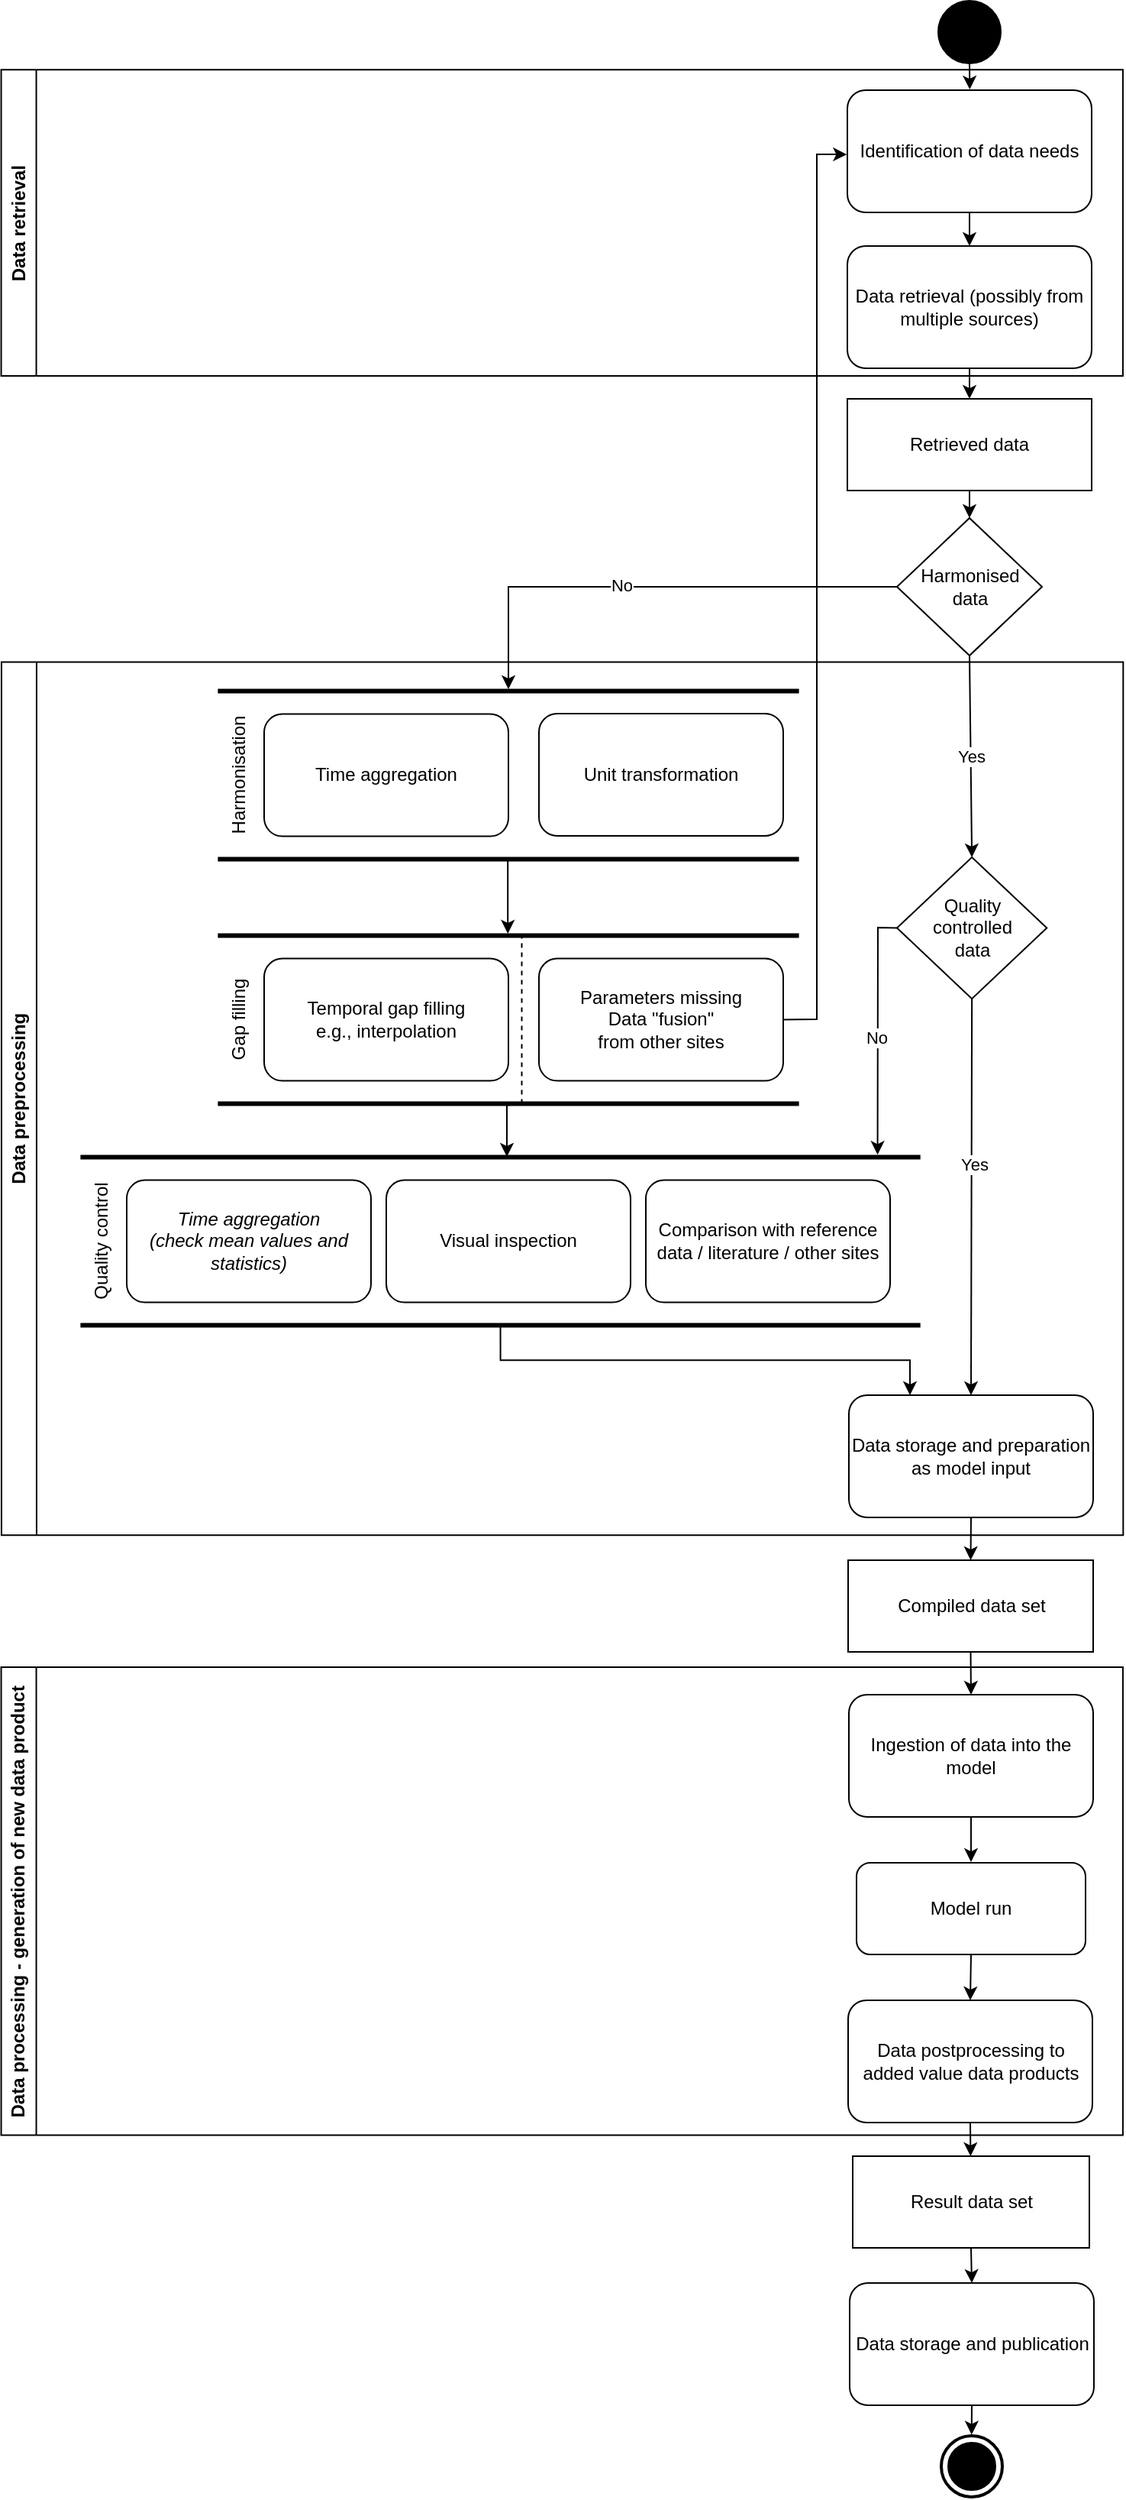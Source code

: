 <mxfile version="21.6.1" type="device">
  <diagram name="Page-1" id="74e2e168-ea6b-b213-b513-2b3c1d86103e">
    <mxGraphModel dx="954" dy="623" grid="1" gridSize="10" guides="1" tooltips="1" connect="1" arrows="1" fold="1" page="1" pageScale="1" pageWidth="1100" pageHeight="850" background="none" math="0" shadow="0">
      <root>
        <mxCell id="0" />
        <mxCell id="1" parent="0" />
        <mxCell id="UPnkIHhBLGjSzcggygLr-9" style="edgeStyle=orthogonalEdgeStyle;rounded=0;orthogonalLoop=1;jettySize=auto;html=1;exitX=0.5;exitY=1;exitDx=0;exitDy=0;entryX=0.501;entryY=-0.006;entryDx=0;entryDy=0;entryPerimeter=0;" parent="1" source="UPnkIHhBLGjSzcggygLr-1" target="UPnkIHhBLGjSzcggygLr-2" edge="1">
          <mxGeometry relative="1" as="geometry">
            <Array as="points" />
          </mxGeometry>
        </mxCell>
        <mxCell id="UPnkIHhBLGjSzcggygLr-1" value="" style="shape=ellipse;html=1;fillColor=strokeColor;strokeWidth=2;verticalLabelPosition=bottom;verticalAlignment=top;perimeter=ellipsePerimeter;" parent="1" vertex="1">
          <mxGeometry x="640" y="20" width="40" height="40" as="geometry" />
        </mxCell>
        <mxCell id="UPnkIHhBLGjSzcggygLr-10" style="edgeStyle=orthogonalEdgeStyle;rounded=0;orthogonalLoop=1;jettySize=auto;html=1;exitX=0.5;exitY=1;exitDx=0;exitDy=0;" parent="1" source="UPnkIHhBLGjSzcggygLr-2" target="UPnkIHhBLGjSzcggygLr-3" edge="1">
          <mxGeometry relative="1" as="geometry" />
        </mxCell>
        <mxCell id="UPnkIHhBLGjSzcggygLr-2" value="Identification of data needs" style="shape=rect;html=1;rounded=1;whiteSpace=wrap;align=center;" parent="1" vertex="1">
          <mxGeometry x="580" y="78" width="160" height="80" as="geometry" />
        </mxCell>
        <mxCell id="UPnkIHhBLGjSzcggygLr-11" style="edgeStyle=orthogonalEdgeStyle;rounded=0;orthogonalLoop=1;jettySize=auto;html=1;exitX=0.5;exitY=1;exitDx=0;exitDy=0;entryX=0.5;entryY=1;entryDx=0;entryDy=0;" parent="1" edge="1">
          <mxGeometry relative="1" as="geometry">
            <mxPoint x="568" y="436" as="targetPoint" />
            <mxPoint x="568" y="436" as="sourcePoint" />
          </mxGeometry>
        </mxCell>
        <mxCell id="UPnkIHhBLGjSzcggygLr-15" style="edgeStyle=orthogonalEdgeStyle;rounded=0;orthogonalLoop=1;jettySize=auto;html=1;exitX=0;exitY=0.5;exitDx=0;exitDy=0;entryX=1.012;entryY=0.5;entryDx=0;entryDy=0;entryPerimeter=0;" parent="1" source="07cjLLfpVbBd-uDX97Xu-7" target="UPnkIHhBLGjSzcggygLr-12" edge="1">
          <mxGeometry relative="1" as="geometry">
            <mxPoint x="343" y="469" as="targetPoint" />
            <mxPoint x="343" y="446" as="sourcePoint" />
          </mxGeometry>
        </mxCell>
        <mxCell id="07cjLLfpVbBd-uDX97Xu-8" value="No" style="edgeLabel;html=1;align=center;verticalAlign=middle;resizable=0;points=[];" parent="UPnkIHhBLGjSzcggygLr-15" connectable="0" vertex="1">
          <mxGeometry x="0.122" y="-1" relative="1" as="geometry">
            <mxPoint as="offset" />
          </mxGeometry>
        </mxCell>
        <mxCell id="UPnkIHhBLGjSzcggygLr-3" value="Data retrieval (possibly from multiple sources)" style="shape=rect;html=1;rounded=1;whiteSpace=wrap;align=center;" parent="1" vertex="1">
          <mxGeometry x="580" y="180" width="160" height="80" as="geometry" />
        </mxCell>
        <mxCell id="UPnkIHhBLGjSzcggygLr-5" value="Time aggregation" style="shape=rect;html=1;rounded=1;whiteSpace=wrap;align=center;" parent="1" vertex="1">
          <mxGeometry x="198" y="486.31" width="160" height="80" as="geometry" />
        </mxCell>
        <mxCell id="UPnkIHhBLGjSzcggygLr-6" value="&lt;div&gt;Temporal gap filling&lt;/div&gt;&lt;div&gt;e.g., interpolation&lt;br&gt;&lt;/div&gt;" style="shape=rect;html=1;rounded=1;whiteSpace=wrap;align=center;" parent="1" vertex="1">
          <mxGeometry x="198" y="646.31" width="160" height="80" as="geometry" />
        </mxCell>
        <mxCell id="UPnkIHhBLGjSzcggygLr-18" value="" style="edgeStyle=orthogonalEdgeStyle;rounded=0;orthogonalLoop=1;jettySize=auto;html=1;exitX=0.002;exitY=0.507;exitDx=0;exitDy=0;exitPerimeter=0;entryX=1.012;entryY=0.499;entryDx=0;entryDy=0;entryPerimeter=0;" parent="1" source="UPnkIHhBLGjSzcggygLr-12" target="1ZD0xMW8W7LvMb6wWIe3-1" edge="1">
          <mxGeometry relative="1" as="geometry">
            <mxPoint x="358" y="586" as="sourcePoint" />
            <Array as="points">
              <mxPoint x="358" y="581" />
            </Array>
          </mxGeometry>
        </mxCell>
        <mxCell id="UPnkIHhBLGjSzcggygLr-7" value="Unit transformation" style="shape=rect;html=1;rounded=1;whiteSpace=wrap;align=center;" parent="1" vertex="1">
          <mxGeometry x="378" y="486" width="160" height="80" as="geometry" />
        </mxCell>
        <mxCell id="UPnkIHhBLGjSzcggygLr-12" value="Harmonisation" style="html=1;shape=mxgraph.sysml.actPart;strokeWidth=3;verticalAlign=top;rotation=-90;whiteSpace=wrap;" parent="1" vertex="1">
          <mxGeometry x="303" y="336" width="110" height="380.62" as="geometry" />
        </mxCell>
        <mxCell id="UPnkIHhBLGjSzcggygLr-19" value="&lt;i&gt;Time aggregation&lt;br&gt;(check mean values and statistics)&lt;br&gt;&lt;/i&gt;" style="shape=rect;html=1;rounded=1;whiteSpace=wrap;align=center;" parent="1" vertex="1">
          <mxGeometry x="108" y="791.31" width="160" height="80" as="geometry" />
        </mxCell>
        <mxCell id="UPnkIHhBLGjSzcggygLr-25" style="edgeStyle=orthogonalEdgeStyle;rounded=0;orthogonalLoop=1;jettySize=auto;html=1;exitX=-0.01;exitY=0.5;exitDx=0;exitDy=0;entryX=0.25;entryY=0;entryDx=0;entryDy=0;exitPerimeter=0;" parent="1" source="1ZD0xMW8W7LvMb6wWIe3-3" target="UPnkIHhBLGjSzcggygLr-24" edge="1">
          <mxGeometry relative="1" as="geometry" />
        </mxCell>
        <mxCell id="UPnkIHhBLGjSzcggygLr-22" value="Visual inspection" style="shape=rect;html=1;rounded=1;whiteSpace=wrap;align=center;" parent="1" vertex="1">
          <mxGeometry x="278" y="791.31" width="160" height="80" as="geometry" />
        </mxCell>
        <mxCell id="UPnkIHhBLGjSzcggygLr-24" value="Data storage and preparation as model input" style="shape=rect;html=1;rounded=1;whiteSpace=wrap;align=center;" parent="1" vertex="1">
          <mxGeometry x="581" y="932" width="160" height="80" as="geometry" />
        </mxCell>
        <mxCell id="UPnkIHhBLGjSzcggygLr-49" value="" style="html=1;shape=mxgraph.sysml.actFinal;strokeWidth=2;verticalLabelPosition=bottom;verticalAlignment=top;" parent="1" vertex="1">
          <mxGeometry x="641.5" y="1613" width="40" height="40" as="geometry" />
        </mxCell>
        <mxCell id="1ZD0xMW8W7LvMb6wWIe3-1" value="Gap filling" style="html=1;shape=mxgraph.sysml.actPart;strokeWidth=3;verticalAlign=top;rotation=-90;whiteSpace=wrap;" parent="1" vertex="1">
          <mxGeometry x="303.0" y="496" width="110" height="380.62" as="geometry" />
        </mxCell>
        <mxCell id="1ZD0xMW8W7LvMb6wWIe3-2" value="&lt;div&gt;Parameters missing&lt;br&gt;&lt;/div&gt;&lt;div&gt;Data &quot;fusion&quot;&lt;/div&gt;&lt;div&gt;from other sites&lt;br&gt;&lt;/div&gt;" style="shape=rect;html=1;rounded=1;whiteSpace=wrap;align=center;" parent="1" vertex="1">
          <mxGeometry x="378" y="646.31" width="160" height="80" as="geometry" />
        </mxCell>
        <mxCell id="1ZD0xMW8W7LvMb6wWIe3-3" value="Quality control" style="html=1;shape=mxgraph.sysml.actPart;strokeWidth=3;verticalAlign=top;rotation=-90;whiteSpace=wrap;" parent="1" vertex="1">
          <mxGeometry x="297.77" y="556.23" width="110" height="550.15" as="geometry" />
        </mxCell>
        <mxCell id="1ZD0xMW8W7LvMb6wWIe3-5" value="Comparison with reference data / literature / other sites" style="shape=rect;html=1;rounded=1;whiteSpace=wrap;align=center;" parent="1" vertex="1">
          <mxGeometry x="448" y="791.31" width="160" height="80" as="geometry" />
        </mxCell>
        <mxCell id="07cjLLfpVbBd-uDX97Xu-4" value="" style="edgeStyle=orthogonalEdgeStyle;rounded=0;orthogonalLoop=1;jettySize=auto;html=1;exitX=-0.007;exitY=0.503;exitDx=0;exitDy=0;exitPerimeter=0;" parent="1" source="1ZD0xMW8W7LvMb6wWIe3-1" edge="1">
          <mxGeometry relative="1" as="geometry">
            <mxPoint x="359.5" y="742.31" as="sourcePoint" />
            <Array as="points">
              <mxPoint x="357" y="742" />
              <mxPoint x="357" y="756" />
              <mxPoint x="357" y="756" />
            </Array>
            <mxPoint x="357" y="776" as="targetPoint" />
          </mxGeometry>
        </mxCell>
        <mxCell id="07cjLLfpVbBd-uDX97Xu-5" style="edgeStyle=orthogonalEdgeStyle;rounded=0;orthogonalLoop=1;jettySize=auto;html=1;" parent="1" edge="1">
          <mxGeometry relative="1" as="geometry">
            <mxPoint x="660" y="280" as="targetPoint" />
            <mxPoint x="660" y="260" as="sourcePoint" />
          </mxGeometry>
        </mxCell>
        <mxCell id="07cjLLfpVbBd-uDX97Xu-7" value="&lt;div&gt;Harmonised&lt;/div&gt;&lt;div&gt;data&lt;/div&gt;" style="rhombus;whiteSpace=wrap;html=1;" parent="1" vertex="1">
          <mxGeometry x="612.5" y="358" width="95" height="90" as="geometry" />
        </mxCell>
        <mxCell id="07cjLLfpVbBd-uDX97Xu-11" value="" style="endArrow=none;dashed=1;html=1;rounded=0;entryX=1.001;entryY=0.523;entryDx=0;entryDy=0;entryPerimeter=0;exitX=0;exitY=0.523;exitDx=0;exitDy=0;exitPerimeter=0;" parent="1" source="1ZD0xMW8W7LvMb6wWIe3-1" target="1ZD0xMW8W7LvMb6wWIe3-1" edge="1">
          <mxGeometry width="50" height="50" relative="1" as="geometry">
            <mxPoint x="315" y="602" as="sourcePoint" />
            <mxPoint x="365" y="552" as="targetPoint" />
          </mxGeometry>
        </mxCell>
        <mxCell id="07cjLLfpVbBd-uDX97Xu-12" value="" style="endArrow=classic;html=1;rounded=0;exitX=1;exitY=0.5;exitDx=0;exitDy=0;entryX=-0.002;entryY=0.526;entryDx=0;entryDy=0;entryPerimeter=0;" parent="1" source="1ZD0xMW8W7LvMb6wWIe3-2" target="UPnkIHhBLGjSzcggygLr-2" edge="1">
          <mxGeometry width="50" height="50" relative="1" as="geometry">
            <mxPoint x="290" y="530" as="sourcePoint" />
            <mxPoint x="340" y="480" as="targetPoint" />
            <Array as="points">
              <mxPoint x="560" y="686" />
              <mxPoint x="560" y="120" />
            </Array>
          </mxGeometry>
        </mxCell>
        <mxCell id="07cjLLfpVbBd-uDX97Xu-13" value="Data postprocessing to added value data products" style="shape=rect;html=1;rounded=1;whiteSpace=wrap;align=center;" parent="1" vertex="1">
          <mxGeometry x="580.5" y="1328" width="160" height="80" as="geometry" />
        </mxCell>
        <mxCell id="07cjLLfpVbBd-uDX97Xu-14" value="Model run" style="rounded=1;whiteSpace=wrap;html=1;" parent="1" vertex="1">
          <mxGeometry x="586" y="1238" width="150" height="60" as="geometry" />
        </mxCell>
        <mxCell id="07cjLLfpVbBd-uDX97Xu-16" value="Ingestion of data into the model" style="shape=rect;html=1;rounded=1;whiteSpace=wrap;align=center;" parent="1" vertex="1">
          <mxGeometry x="581" y="1128" width="160" height="80" as="geometry" />
        </mxCell>
        <mxCell id="07cjLLfpVbBd-uDX97Xu-17" value="" style="endArrow=classic;html=1;rounded=0;exitX=0.5;exitY=1;exitDx=0;exitDy=0;entryX=0.5;entryY=-0.008;entryDx=0;entryDy=0;entryPerimeter=0;" parent="1" source="07cjLLfpVbBd-uDX97Xu-16" target="07cjLLfpVbBd-uDX97Xu-14" edge="1">
          <mxGeometry width="50" height="50" relative="1" as="geometry">
            <mxPoint x="634" y="1238" as="sourcePoint" />
            <mxPoint x="684" y="1188" as="targetPoint" />
          </mxGeometry>
        </mxCell>
        <mxCell id="07cjLLfpVbBd-uDX97Xu-18" value="" style="endArrow=classic;html=1;rounded=0;exitX=0.5;exitY=1;exitDx=0;exitDy=0;entryX=0.5;entryY=0;entryDx=0;entryDy=0;" parent="1" source="07cjLLfpVbBd-uDX97Xu-14" target="07cjLLfpVbBd-uDX97Xu-13" edge="1">
          <mxGeometry width="50" height="50" relative="1" as="geometry">
            <mxPoint x="554" y="1308" as="sourcePoint" />
            <mxPoint x="604" y="1258" as="targetPoint" />
          </mxGeometry>
        </mxCell>
        <mxCell id="07cjLLfpVbBd-uDX97Xu-19" value="Data storage and publication" style="shape=rect;html=1;rounded=1;whiteSpace=wrap;align=center;" parent="1" vertex="1">
          <mxGeometry x="581.5" y="1513" width="160" height="80" as="geometry" />
        </mxCell>
        <mxCell id="07cjLLfpVbBd-uDX97Xu-20" value="" style="endArrow=classic;html=1;rounded=0;exitX=0.5;exitY=1;exitDx=0;exitDy=0;" parent="1" source="07cjLLfpVbBd-uDX97Xu-13" target="SjM4pKuxqbGsweTknaMh-7" edge="1">
          <mxGeometry width="50" height="50" relative="1" as="geometry">
            <mxPoint x="554" y="1438" as="sourcePoint" />
            <mxPoint x="604" y="1388" as="targetPoint" />
          </mxGeometry>
        </mxCell>
        <mxCell id="07cjLLfpVbBd-uDX97Xu-21" value="" style="endArrow=classic;html=1;rounded=0;exitX=0.5;exitY=1;exitDx=0;exitDy=0;entryX=0.497;entryY=-0.019;entryDx=0;entryDy=0;entryPerimeter=0;" parent="1" source="07cjLLfpVbBd-uDX97Xu-19" target="UPnkIHhBLGjSzcggygLr-49" edge="1">
          <mxGeometry width="50" height="50" relative="1" as="geometry">
            <mxPoint x="555" y="1603" as="sourcePoint" />
            <mxPoint x="605" y="1553" as="targetPoint" />
          </mxGeometry>
        </mxCell>
        <mxCell id="SjM4pKuxqbGsweTknaMh-1" value="Retrieved data" style="rounded=0;whiteSpace=wrap;html=1;" parent="1" vertex="1">
          <mxGeometry x="580" y="280" width="160" height="60" as="geometry" />
        </mxCell>
        <mxCell id="SjM4pKuxqbGsweTknaMh-2" value="" style="endArrow=classic;html=1;rounded=0;exitX=0.5;exitY=1;exitDx=0;exitDy=0;entryX=0.5;entryY=0;entryDx=0;entryDy=0;" parent="1" source="SjM4pKuxqbGsweTknaMh-1" target="07cjLLfpVbBd-uDX97Xu-7" edge="1">
          <mxGeometry width="50" height="50" relative="1" as="geometry">
            <mxPoint x="520" y="270" as="sourcePoint" />
            <mxPoint x="570" y="220" as="targetPoint" />
          </mxGeometry>
        </mxCell>
        <mxCell id="SjM4pKuxqbGsweTknaMh-3" value="Compiled data set" style="rounded=0;whiteSpace=wrap;html=1;" parent="1" vertex="1">
          <mxGeometry x="580.5" y="1040" width="160.5" height="60" as="geometry" />
        </mxCell>
        <mxCell id="SjM4pKuxqbGsweTknaMh-5" value="" style="endArrow=classic;html=1;rounded=0;exitX=0.5;exitY=1;exitDx=0;exitDy=0;entryX=0.5;entryY=0;entryDx=0;entryDy=0;" parent="1" source="UPnkIHhBLGjSzcggygLr-24" target="SjM4pKuxqbGsweTknaMh-3" edge="1">
          <mxGeometry width="50" height="50" relative="1" as="geometry">
            <mxPoint x="704" y="1160" as="sourcePoint" />
            <mxPoint x="754" y="1110" as="targetPoint" />
          </mxGeometry>
        </mxCell>
        <mxCell id="SjM4pKuxqbGsweTknaMh-6" value="" style="endArrow=classic;html=1;rounded=0;exitX=0.5;exitY=1;exitDx=0;exitDy=0;entryX=0.5;entryY=0;entryDx=0;entryDy=0;" parent="1" source="SjM4pKuxqbGsweTknaMh-3" target="07cjLLfpVbBd-uDX97Xu-16" edge="1">
          <mxGeometry width="50" height="50" relative="1" as="geometry">
            <mxPoint x="724" y="1080" as="sourcePoint" />
            <mxPoint x="774" y="1030" as="targetPoint" />
          </mxGeometry>
        </mxCell>
        <mxCell id="SjM4pKuxqbGsweTknaMh-7" value="Result data set" style="rounded=0;whiteSpace=wrap;html=1;" parent="1" vertex="1">
          <mxGeometry x="583.5" y="1430" width="155" height="60" as="geometry" />
        </mxCell>
        <mxCell id="SjM4pKuxqbGsweTknaMh-8" value="" style="endArrow=classic;html=1;rounded=0;exitX=0.5;exitY=1;exitDx=0;exitDy=0;entryX=0.5;entryY=0;entryDx=0;entryDy=0;" parent="1" source="SjM4pKuxqbGsweTknaMh-7" target="07cjLLfpVbBd-uDX97Xu-19" edge="1">
          <mxGeometry width="50" height="50" relative="1" as="geometry">
            <mxPoint x="644" y="1500" as="sourcePoint" />
            <mxPoint x="694" y="1450" as="targetPoint" />
          </mxGeometry>
        </mxCell>
        <mxCell id="FsjZxJ8KU2Y5sSI8CzJn-1" value="Yes" style="endArrow=classic;html=1;rounded=0;exitX=0.5;exitY=1;exitDx=0;exitDy=0;entryX=0.5;entryY=0;entryDx=0;entryDy=0;" parent="1" source="07cjLLfpVbBd-uDX97Xu-7" target="UFakJ7oNwvelfTxw4RaF-1" edge="1">
          <mxGeometry width="50" height="50" relative="1" as="geometry">
            <mxPoint x="675" y="448" as="sourcePoint" />
            <mxPoint x="585" y="730" as="targetPoint" />
          </mxGeometry>
        </mxCell>
        <mxCell id="FsjZxJ8KU2Y5sSI8CzJn-3" value="Data retrieval" style="swimlane;whiteSpace=wrap;html=1;rotation=-90;" parent="1" vertex="1">
          <mxGeometry x="292.93" y="-202.54" width="200.38" height="734.69" as="geometry">
            <mxRectangle x="-14.06" y="290" width="100" height="30" as="alternateBounds" />
          </mxGeometry>
        </mxCell>
        <mxCell id="FsjZxJ8KU2Y5sSI8CzJn-5" value="Data preprocessing " style="swimlane;whiteSpace=wrap;html=1;rotation=-90;startSize=23;" parent="1" vertex="1">
          <mxGeometry x="107.63" y="370.56" width="571.37" height="734.69" as="geometry">
            <mxRectangle x="240" y="72" width="100" height="30" as="alternateBounds" />
          </mxGeometry>
        </mxCell>
        <mxCell id="UFakJ7oNwvelfTxw4RaF-1" value="&lt;div&gt;Quality&lt;/div&gt;&lt;div&gt;controlled&lt;/div&gt;&lt;div&gt;data&lt;/div&gt;" style="rhombus;whiteSpace=wrap;html=1;" parent="FsjZxJ8KU2Y5sSI8CzJn-5" vertex="1">
          <mxGeometry x="504.87" y="209.44" width="98.13" height="92.56" as="geometry" />
        </mxCell>
        <mxCell id="FsjZxJ8KU2Y5sSI8CzJn-7" value="&lt;div&gt;Data processing - generation of new data product&lt;/div&gt;" style="swimlane;whiteSpace=wrap;html=1;rotation=-90;startSize=23;" parent="1" vertex="1">
          <mxGeometry x="239.97" y="895.78" width="306.29" height="734.69" as="geometry">
            <mxRectangle x="240" y="72" width="100" height="30" as="alternateBounds" />
          </mxGeometry>
        </mxCell>
        <mxCell id="UFakJ7oNwvelfTxw4RaF-2" value="" style="endArrow=classic;html=1;rounded=0;exitX=0;exitY=0.5;exitDx=0;exitDy=0;entryX=1.015;entryY=0.949;entryDx=0;entryDy=0;entryPerimeter=0;" parent="1" source="UFakJ7oNwvelfTxw4RaF-1" target="1ZD0xMW8W7LvMb6wWIe3-3" edge="1">
          <mxGeometry width="50" height="50" relative="1" as="geometry">
            <mxPoint x="710" y="740" as="sourcePoint" />
            <mxPoint x="760" y="690" as="targetPoint" />
            <Array as="points">
              <mxPoint x="600" y="626" />
            </Array>
          </mxGeometry>
        </mxCell>
        <mxCell id="UFakJ7oNwvelfTxw4RaF-3" value="No" style="edgeLabel;html=1;align=center;verticalAlign=middle;resizable=0;points=[];" parent="UFakJ7oNwvelfTxw4RaF-2" connectable="0" vertex="1">
          <mxGeometry x="0.049" y="-1" relative="1" as="geometry">
            <mxPoint as="offset" />
          </mxGeometry>
        </mxCell>
        <mxCell id="UFakJ7oNwvelfTxw4RaF-4" value="" style="endArrow=classic;html=1;rounded=0;exitX=0.5;exitY=1;exitDx=0;exitDy=0;entryX=0.5;entryY=0;entryDx=0;entryDy=0;" parent="1" source="UFakJ7oNwvelfTxw4RaF-1" target="UPnkIHhBLGjSzcggygLr-24" edge="1">
          <mxGeometry width="50" height="50" relative="1" as="geometry">
            <mxPoint x="610" y="780" as="sourcePoint" />
            <mxPoint x="660" y="730" as="targetPoint" />
          </mxGeometry>
        </mxCell>
        <mxCell id="UFakJ7oNwvelfTxw4RaF-5" value="Yes" style="edgeLabel;html=1;align=center;verticalAlign=middle;resizable=0;points=[];" parent="UFakJ7oNwvelfTxw4RaF-4" connectable="0" vertex="1">
          <mxGeometry x="-0.164" y="1" relative="1" as="geometry">
            <mxPoint as="offset" />
          </mxGeometry>
        </mxCell>
      </root>
    </mxGraphModel>
  </diagram>
</mxfile>
